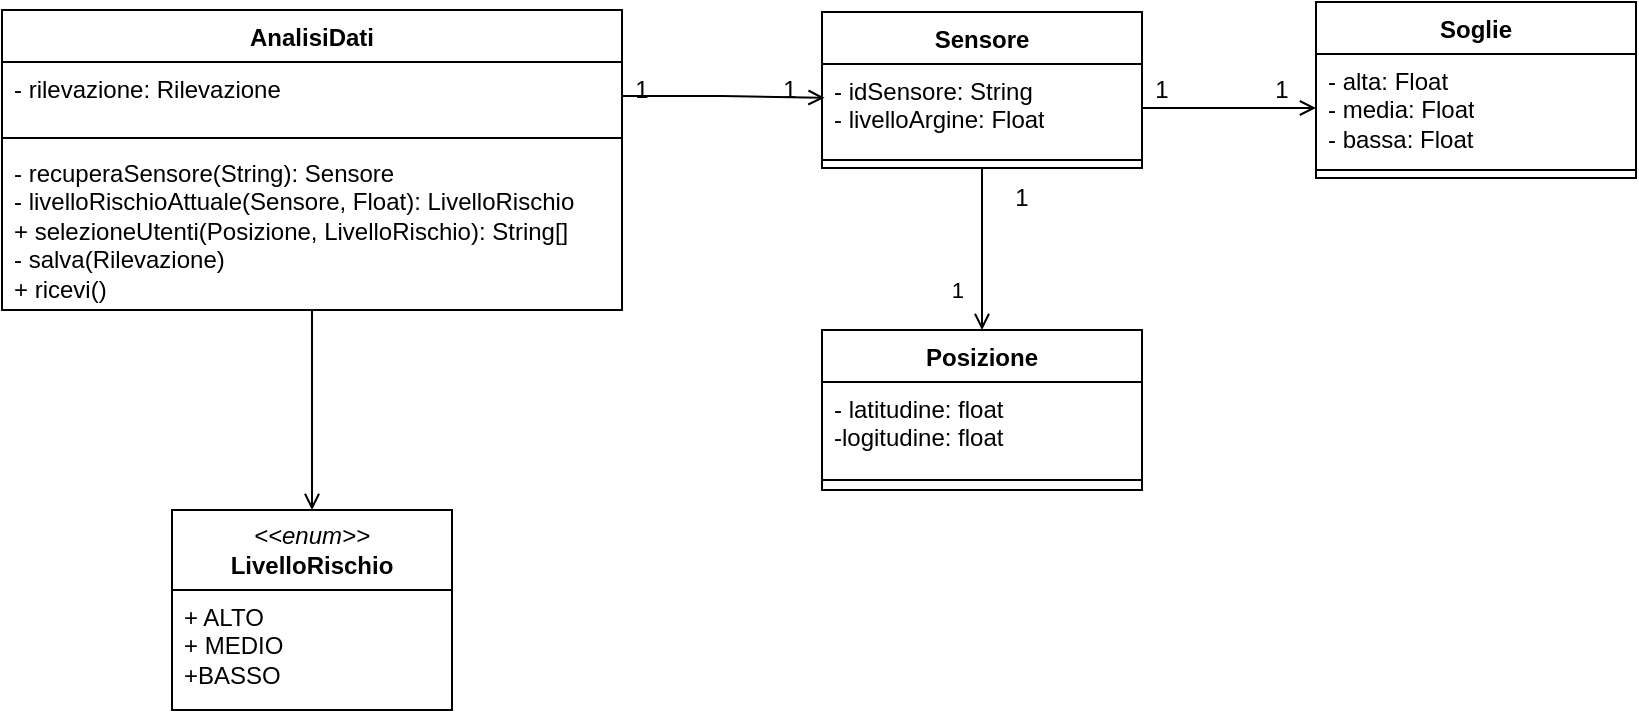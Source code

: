 <mxfile version="27.0.9">
  <diagram name="Pagina-1" id="kvsbXQLho8J0N1n9lPZK">
    <mxGraphModel dx="1042" dy="722" grid="1" gridSize="10" guides="1" tooltips="1" connect="1" arrows="1" fold="1" page="1" pageScale="1" pageWidth="827" pageHeight="1169" math="0" shadow="0">
      <root>
        <mxCell id="0" />
        <mxCell id="1" parent="0" />
        <mxCell id="aMiIsFAKn5lQdkfIerml-16" style="edgeStyle=orthogonalEdgeStyle;rounded=0;orthogonalLoop=1;jettySize=auto;html=1;entryX=0.5;entryY=0;entryDx=0;entryDy=0;endArrow=open;startFill=0;endFill=0;" edge="1" parent="1" source="aMiIsFAKn5lQdkfIerml-1" target="aMiIsFAKn5lQdkfIerml-17">
          <mxGeometry relative="1" as="geometry">
            <mxPoint x="165" y="370" as="targetPoint" />
          </mxGeometry>
        </mxCell>
        <mxCell id="aMiIsFAKn5lQdkfIerml-1" value="AnalisiDati" style="swimlane;fontStyle=1;align=center;verticalAlign=top;childLayout=stackLayout;horizontal=1;startSize=26;horizontalStack=0;resizeParent=1;resizeParentMax=0;resizeLast=0;collapsible=1;marginBottom=0;whiteSpace=wrap;html=1;" vertex="1" parent="1">
          <mxGeometry x="10" y="120" width="310" height="150" as="geometry" />
        </mxCell>
        <mxCell id="aMiIsFAKn5lQdkfIerml-2" value="- rilevazione: Rilevazione" style="text;strokeColor=none;fillColor=none;align=left;verticalAlign=top;spacingLeft=4;spacingRight=4;overflow=hidden;rotatable=0;points=[[0,0.5],[1,0.5]];portConstraint=eastwest;whiteSpace=wrap;html=1;" vertex="1" parent="aMiIsFAKn5lQdkfIerml-1">
          <mxGeometry y="26" width="310" height="34" as="geometry" />
        </mxCell>
        <mxCell id="aMiIsFAKn5lQdkfIerml-3" value="" style="line;strokeWidth=1;fillColor=none;align=left;verticalAlign=middle;spacingTop=-1;spacingLeft=3;spacingRight=3;rotatable=0;labelPosition=right;points=[];portConstraint=eastwest;strokeColor=inherit;" vertex="1" parent="aMiIsFAKn5lQdkfIerml-1">
          <mxGeometry y="60" width="310" height="8" as="geometry" />
        </mxCell>
        <mxCell id="aMiIsFAKn5lQdkfIerml-4" value="&lt;div&gt;- recuperaSensore(String): Sensore&lt;/div&gt;&lt;div&gt;- livelloRischioAttuale(Sensore, Float): LivelloRischio&lt;/div&gt;&lt;div&gt;+ selezioneUtenti(Posizione, LivelloRischio): String[]&lt;/div&gt;&lt;div&gt;- salva(Rilevazione)&lt;/div&gt;+ ricevi()" style="text;strokeColor=none;fillColor=none;align=left;verticalAlign=top;spacingLeft=4;spacingRight=4;overflow=hidden;rotatable=0;points=[[0,0.5],[1,0.5]];portConstraint=eastwest;whiteSpace=wrap;html=1;" vertex="1" parent="aMiIsFAKn5lQdkfIerml-1">
          <mxGeometry y="68" width="310" height="82" as="geometry" />
        </mxCell>
        <mxCell id="aMiIsFAKn5lQdkfIerml-26" style="edgeStyle=orthogonalEdgeStyle;rounded=0;orthogonalLoop=1;jettySize=auto;html=1;entryX=0.5;entryY=0;entryDx=0;entryDy=0;endArrow=open;endFill=0;" edge="1" parent="1" source="aMiIsFAKn5lQdkfIerml-6" target="aMiIsFAKn5lQdkfIerml-23">
          <mxGeometry relative="1" as="geometry" />
        </mxCell>
        <mxCell id="aMiIsFAKn5lQdkfIerml-6" value="Sensore" style="swimlane;fontStyle=1;align=center;verticalAlign=top;childLayout=stackLayout;horizontal=1;startSize=26;horizontalStack=0;resizeParent=1;resizeParentMax=0;resizeLast=0;collapsible=1;marginBottom=0;whiteSpace=wrap;html=1;" vertex="1" parent="1">
          <mxGeometry x="420" y="121" width="160" height="78" as="geometry" />
        </mxCell>
        <mxCell id="aMiIsFAKn5lQdkfIerml-7" value="- idSensore: String&lt;div&gt;- livelloArgine: Float&lt;/div&gt;" style="text;strokeColor=none;fillColor=none;align=left;verticalAlign=top;spacingLeft=4;spacingRight=4;overflow=hidden;rotatable=0;points=[[0,0.5],[1,0.5]];portConstraint=eastwest;whiteSpace=wrap;html=1;" vertex="1" parent="aMiIsFAKn5lQdkfIerml-6">
          <mxGeometry y="26" width="160" height="44" as="geometry" />
        </mxCell>
        <mxCell id="aMiIsFAKn5lQdkfIerml-8" value="" style="line;strokeWidth=1;fillColor=none;align=left;verticalAlign=middle;spacingTop=-1;spacingLeft=3;spacingRight=3;rotatable=0;labelPosition=right;points=[];portConstraint=eastwest;strokeColor=inherit;" vertex="1" parent="aMiIsFAKn5lQdkfIerml-6">
          <mxGeometry y="70" width="160" height="8" as="geometry" />
        </mxCell>
        <mxCell id="aMiIsFAKn5lQdkfIerml-9" value="Soglie" style="swimlane;fontStyle=1;align=center;verticalAlign=top;childLayout=stackLayout;horizontal=1;startSize=26;horizontalStack=0;resizeParent=1;resizeParentMax=0;resizeLast=0;collapsible=1;marginBottom=0;whiteSpace=wrap;html=1;" vertex="1" parent="1">
          <mxGeometry x="667" y="116" width="160" height="88" as="geometry" />
        </mxCell>
        <mxCell id="aMiIsFAKn5lQdkfIerml-10" value="- alta: Float&lt;div&gt;- media: Float&lt;/div&gt;&lt;div&gt;- bassa: Float&lt;/div&gt;" style="text;strokeColor=none;fillColor=none;align=left;verticalAlign=top;spacingLeft=4;spacingRight=4;overflow=hidden;rotatable=0;points=[[0,0.5],[1,0.5]];portConstraint=eastwest;whiteSpace=wrap;html=1;" vertex="1" parent="aMiIsFAKn5lQdkfIerml-9">
          <mxGeometry y="26" width="160" height="54" as="geometry" />
        </mxCell>
        <mxCell id="aMiIsFAKn5lQdkfIerml-11" value="" style="line;strokeWidth=1;fillColor=none;align=left;verticalAlign=middle;spacingTop=-1;spacingLeft=3;spacingRight=3;rotatable=0;labelPosition=right;points=[];portConstraint=eastwest;strokeColor=inherit;" vertex="1" parent="aMiIsFAKn5lQdkfIerml-9">
          <mxGeometry y="80" width="160" height="8" as="geometry" />
        </mxCell>
        <mxCell id="aMiIsFAKn5lQdkfIerml-12" style="edgeStyle=orthogonalEdgeStyle;rounded=0;orthogonalLoop=1;jettySize=auto;html=1;entryX=0;entryY=0.5;entryDx=0;entryDy=0;endArrow=open;startFill=0;endFill=0;" edge="1" parent="1" source="aMiIsFAKn5lQdkfIerml-7" target="aMiIsFAKn5lQdkfIerml-10">
          <mxGeometry relative="1" as="geometry">
            <mxPoint x="610" y="169" as="targetPoint" />
          </mxGeometry>
        </mxCell>
        <mxCell id="aMiIsFAKn5lQdkfIerml-13" value="1" style="text;strokeColor=none;align=center;fillColor=none;html=1;verticalAlign=middle;whiteSpace=wrap;rounded=0;" vertex="1" parent="1">
          <mxGeometry x="394" y="150" width="20" height="20" as="geometry" />
        </mxCell>
        <mxCell id="aMiIsFAKn5lQdkfIerml-14" value="1" style="text;strokeColor=none;align=center;fillColor=none;html=1;verticalAlign=middle;whiteSpace=wrap;rounded=0;" vertex="1" parent="1">
          <mxGeometry x="580" y="150" width="20" height="20" as="geometry" />
        </mxCell>
        <mxCell id="aMiIsFAKn5lQdkfIerml-15" value="1" style="text;strokeColor=none;align=center;fillColor=none;html=1;verticalAlign=middle;whiteSpace=wrap;rounded=0;" vertex="1" parent="1">
          <mxGeometry x="640" y="150" width="20" height="20" as="geometry" />
        </mxCell>
        <mxCell id="aMiIsFAKn5lQdkfIerml-5" style="edgeStyle=orthogonalEdgeStyle;rounded=0;orthogonalLoop=1;jettySize=auto;html=1;entryX=0.008;entryY=0.384;entryDx=0;entryDy=0;entryPerimeter=0;endArrow=open;startFill=0;endFill=0;" edge="1" parent="1" source="aMiIsFAKn5lQdkfIerml-2" target="aMiIsFAKn5lQdkfIerml-7">
          <mxGeometry relative="1" as="geometry">
            <mxPoint x="410" y="173" as="targetPoint" />
          </mxGeometry>
        </mxCell>
        <mxCell id="aMiIsFAKn5lQdkfIerml-17" value="&lt;i&gt;&amp;lt;&amp;lt;enum&amp;gt;&amp;gt;&lt;/i&gt;&lt;div&gt;&lt;b&gt;LivelloRischio&lt;/b&gt;&lt;/div&gt;" style="swimlane;fontStyle=0;childLayout=stackLayout;horizontal=1;startSize=40;fillColor=none;horizontalStack=0;resizeParent=1;resizeParentMax=0;resizeLast=0;collapsible=1;marginBottom=0;whiteSpace=wrap;html=1;" vertex="1" parent="1">
          <mxGeometry x="95" y="370" width="140" height="100" as="geometry" />
        </mxCell>
        <mxCell id="aMiIsFAKn5lQdkfIerml-18" value="+ ALTO&lt;div&gt;+ MEDIO&lt;/div&gt;&lt;div&gt;+BASSO&lt;/div&gt;" style="text;strokeColor=none;fillColor=none;align=left;verticalAlign=top;spacingLeft=4;spacingRight=4;overflow=hidden;rotatable=0;points=[[0,0.5],[1,0.5]];portConstraint=eastwest;whiteSpace=wrap;html=1;" vertex="1" parent="aMiIsFAKn5lQdkfIerml-17">
          <mxGeometry y="40" width="140" height="60" as="geometry" />
        </mxCell>
        <mxCell id="aMiIsFAKn5lQdkfIerml-19" value="1" style="text;strokeColor=none;align=center;fillColor=none;html=1;verticalAlign=middle;whiteSpace=wrap;rounded=0;" vertex="1" parent="1">
          <mxGeometry x="320" y="150" width="20" height="20" as="geometry" />
        </mxCell>
        <mxCell id="aMiIsFAKn5lQdkfIerml-22" value="1" style="edgeLabel;resizable=0;html=1;align=right;verticalAlign=bottom;" connectable="0" vertex="1" parent="1">
          <mxGeometry x="420" y="330" as="geometry">
            <mxPoint x="71" y="-62" as="offset" />
          </mxGeometry>
        </mxCell>
        <mxCell id="aMiIsFAKn5lQdkfIerml-23" value="Posizione" style="swimlane;fontStyle=1;align=center;verticalAlign=top;childLayout=stackLayout;horizontal=1;startSize=26;horizontalStack=0;resizeParent=1;resizeParentMax=0;resizeLast=0;collapsible=1;marginBottom=0;whiteSpace=wrap;html=1;" vertex="1" parent="1">
          <mxGeometry x="420" y="280" width="160" height="80" as="geometry" />
        </mxCell>
        <mxCell id="aMiIsFAKn5lQdkfIerml-24" value="- latitudine: float&lt;div&gt;-logitudine: float&lt;/div&gt;" style="text;strokeColor=none;fillColor=none;align=left;verticalAlign=top;spacingLeft=4;spacingRight=4;overflow=hidden;rotatable=0;points=[[0,0.5],[1,0.5]];portConstraint=eastwest;whiteSpace=wrap;html=1;" vertex="1" parent="aMiIsFAKn5lQdkfIerml-23">
          <mxGeometry y="26" width="160" height="44" as="geometry" />
        </mxCell>
        <mxCell id="aMiIsFAKn5lQdkfIerml-25" value="" style="line;strokeWidth=1;fillColor=none;align=left;verticalAlign=middle;spacingTop=-1;spacingLeft=3;spacingRight=3;rotatable=0;labelPosition=right;points=[];portConstraint=eastwest;strokeColor=inherit;" vertex="1" parent="aMiIsFAKn5lQdkfIerml-23">
          <mxGeometry y="70" width="160" height="10" as="geometry" />
        </mxCell>
        <mxCell id="aMiIsFAKn5lQdkfIerml-27" value="1" style="text;strokeColor=none;align=center;fillColor=none;html=1;verticalAlign=middle;whiteSpace=wrap;rounded=0;" vertex="1" parent="1">
          <mxGeometry x="510" y="204" width="20" height="20" as="geometry" />
        </mxCell>
      </root>
    </mxGraphModel>
  </diagram>
</mxfile>
